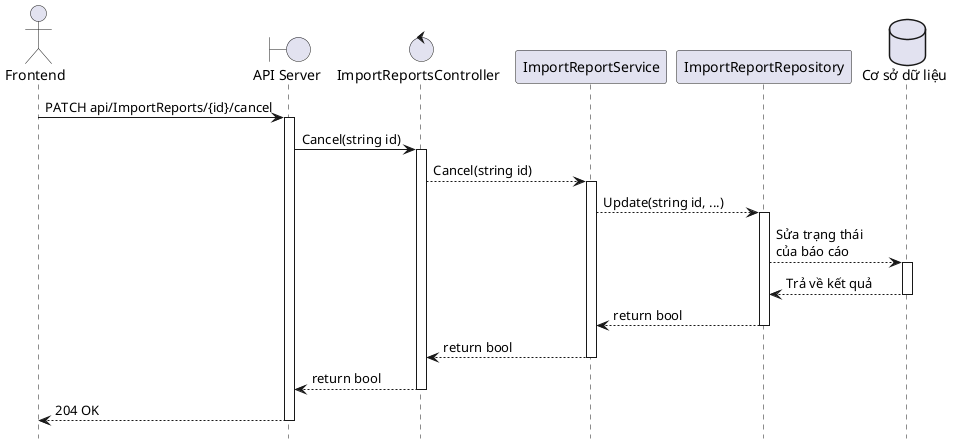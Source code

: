 @startuml ImportReportPATCHCancelSequence
hide footbox

actor "Frontend" as Client
boundary "API Server" as Server
control ImportReportsController
participant ImportReportService
participant ImportReportRepository
database "Cơ sở dữ liệu" as Database

Client -> Server ++ : PATCH api/ImportReports/{id}/cancel
Server -> ImportReportsController ++ : Cancel(string id)
ImportReportsController --> ImportReportService ++ : Cancel(string id)
ImportReportService --> ImportReportRepository ++ : Update(string id, ...)
ImportReportRepository --> Database ++ : Sửa trạng thái\ncủa báo cáo
Database --> ImportReportRepository -- : Trả về kết quả
ImportReportRepository --> ImportReportService -- : return bool
ImportReportService --> ImportReportsController -- : return bool
ImportReportsController --> Server -- : return bool
Server --> Client -- : 204 OK

@enduml
